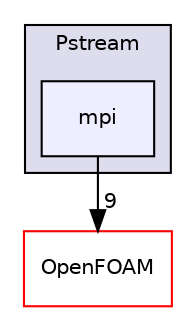 digraph "src/Pstream/mpi" {
  bgcolor=transparent;
  compound=true
  node [ fontsize="10", fontname="Helvetica"];
  edge [ labelfontsize="10", labelfontname="Helvetica"];
  subgraph clusterdir_ff51fe012a37fcf6e2c3724d940b7d0e {
    graph [ bgcolor="#ddddee", pencolor="black", label="Pstream" fontname="Helvetica", fontsize="10", URL="dir_ff51fe012a37fcf6e2c3724d940b7d0e.html"]
  dir_f35db020dd38cae7d6409f3bc98df172 [shape=box, label="mpi", style="filled", fillcolor="#eeeeff", pencolor="black", URL="dir_f35db020dd38cae7d6409f3bc98df172.html"];
  }
  dir_c5473ff19b20e6ec4dfe5c310b3778a8 [shape=box label="OpenFOAM" color="red" URL="dir_c5473ff19b20e6ec4dfe5c310b3778a8.html"];
  dir_f35db020dd38cae7d6409f3bc98df172->dir_c5473ff19b20e6ec4dfe5c310b3778a8 [headlabel="9", labeldistance=1.5 headhref="dir_002000_001897.html"];
}
